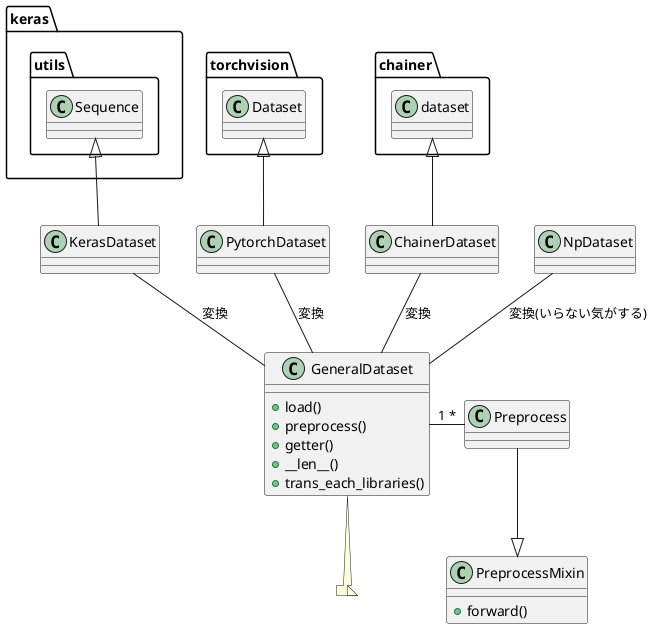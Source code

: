 title General Dataset

@startuml General Dataset Model

class GeneralDataset {
    + load()
    + preprocess()
    + getter()
    + __len__()
    + trans_each_libraries()
}

class PreprocessMixin {
    + forward()
}

note bottom of GeneralDataset
endnote

class KerasDataset {
}

class PytorchDataset {
}

class ChainerDataset {
}

class NpDataset {
}


KerasDataset -down- GeneralDataset : 変換
KerasDataset -up-|> keras.utils.Sequence

PytorchDataset -down- GeneralDataset : 変換
PytorchDataset -up-|> torchvision.Dataset

ChainerDataset -down- GeneralDataset : 変換
ChainerDataset -up-|> chainer.dataset

NpDataset -down- GeneralDataset : 変換(いらない気がする)

Preprocess --|> PreprocessMixin

GeneralDataset "1" -right- "*" Preprocess

@enduml
